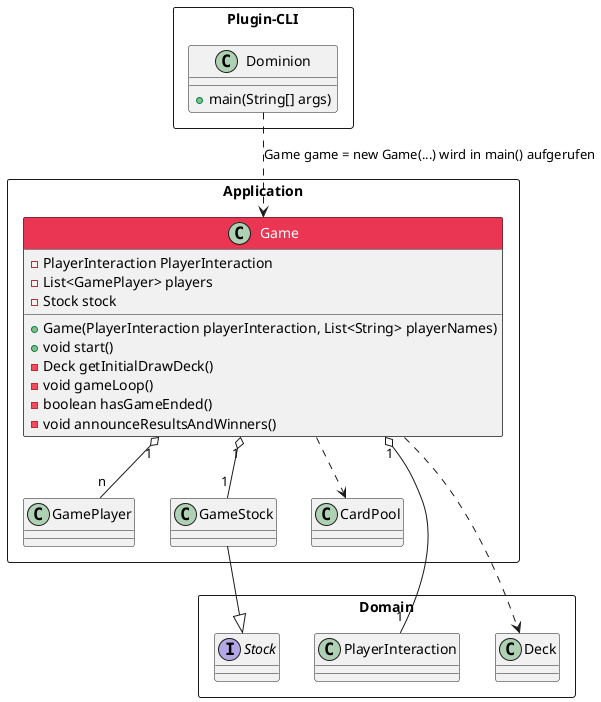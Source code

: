 @startuml dependency-rule-positive-1

skinparam classFontColor automatic
skinparam classHeaderBackgroundColor<<Important>> #EA3652
hide stereotype

package Domain <<Rectangle>> {

    class PlayerInteraction {
    }

    class Deck {
    }

    interface Stock {
    }

}

package Application <<Rectangle>> {

    class Game {
        - PlayerInteraction PlayerInteraction
        - List<GamePlayer> players
        - Stock stock

        + Game(PlayerInteraction playerInteraction, List<String> playerNames)
        + void start()
        - Deck getInitialDrawDeck()
        - void gameLoop()
        - boolean hasGameEnded()
        - void announceResultsAndWinners()
    }

    class GamePlayer {
    }

    class GameStock {
    }

    class CardPool {
    }

}

package Plugin-CLI <<Rectangle>> {

    class Dominion {
        + main(String[] args)
    }

}

Game<<Important>>

Game "1" o-- "n" GamePlayer
Game "1" o-- "1" GameStock
Game ..> CardPool

Game .d.> Deck
Game "1" o-d- "1" PlayerInteraction

GameStock --|> Stock

Dominion ..> Game : Game game = new Game(...) wird in main() aufgerufen

@enduml